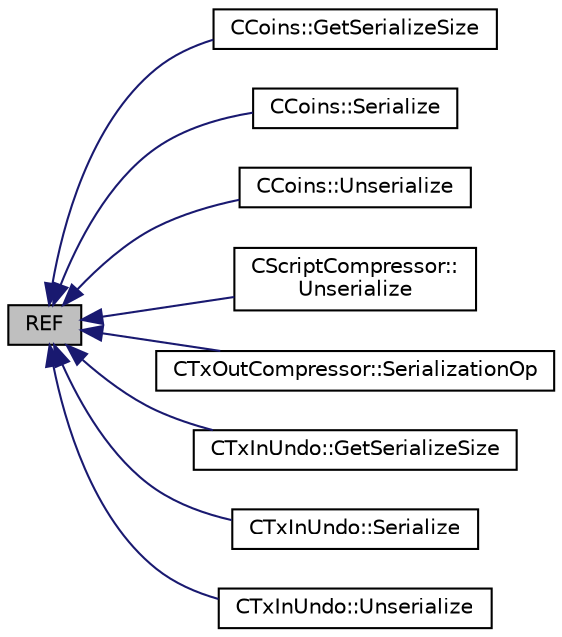 digraph "REF"
{
  edge [fontname="Helvetica",fontsize="10",labelfontname="Helvetica",labelfontsize="10"];
  node [fontname="Helvetica",fontsize="10",shape=record];
  rankdir="LR";
  Node174 [label="REF",height=0.2,width=0.4,color="black", fillcolor="grey75", style="filled", fontcolor="black"];
  Node174 -> Node175 [dir="back",color="midnightblue",fontsize="10",style="solid",fontname="Helvetica"];
  Node175 [label="CCoins::GetSerializeSize",height=0.2,width=0.4,color="black", fillcolor="white", style="filled",URL="$class_c_coins.html#a63916fcdb2305c47e6360cf533c27438"];
  Node174 -> Node176 [dir="back",color="midnightblue",fontsize="10",style="solid",fontname="Helvetica"];
  Node176 [label="CCoins::Serialize",height=0.2,width=0.4,color="black", fillcolor="white", style="filled",URL="$class_c_coins.html#a7adea91f27b75755e8cfbc7c46fe3848"];
  Node174 -> Node177 [dir="back",color="midnightblue",fontsize="10",style="solid",fontname="Helvetica"];
  Node177 [label="CCoins::Unserialize",height=0.2,width=0.4,color="black", fillcolor="white", style="filled",URL="$class_c_coins.html#adaa98cb6d8da3a4d573cd799ddd11051"];
  Node174 -> Node178 [dir="back",color="midnightblue",fontsize="10",style="solid",fontname="Helvetica"];
  Node178 [label="CScriptCompressor::\lUnserialize",height=0.2,width=0.4,color="black", fillcolor="white", style="filled",URL="$class_c_script_compressor.html#a016fa6e3d2735d95fcf773271da073d5"];
  Node174 -> Node179 [dir="back",color="midnightblue",fontsize="10",style="solid",fontname="Helvetica"];
  Node179 [label="CTxOutCompressor::SerializationOp",height=0.2,width=0.4,color="black", fillcolor="white", style="filled",URL="$class_c_tx_out_compressor.html#aad933ec09f7d6a764bd49da399f9083b"];
  Node174 -> Node180 [dir="back",color="midnightblue",fontsize="10",style="solid",fontname="Helvetica"];
  Node180 [label="CTxInUndo::GetSerializeSize",height=0.2,width=0.4,color="black", fillcolor="white", style="filled",URL="$class_c_tx_in_undo.html#ae02e42aeabd614a26ba5657f60ec6921"];
  Node174 -> Node181 [dir="back",color="midnightblue",fontsize="10",style="solid",fontname="Helvetica"];
  Node181 [label="CTxInUndo::Serialize",height=0.2,width=0.4,color="black", fillcolor="white", style="filled",URL="$class_c_tx_in_undo.html#a7a4e1cf026b5308fdca471bada9cebaf"];
  Node174 -> Node182 [dir="back",color="midnightblue",fontsize="10",style="solid",fontname="Helvetica"];
  Node182 [label="CTxInUndo::Unserialize",height=0.2,width=0.4,color="black", fillcolor="white", style="filled",URL="$class_c_tx_in_undo.html#a0a2b82f03edad7ad85a66e63e4552af9"];
}
